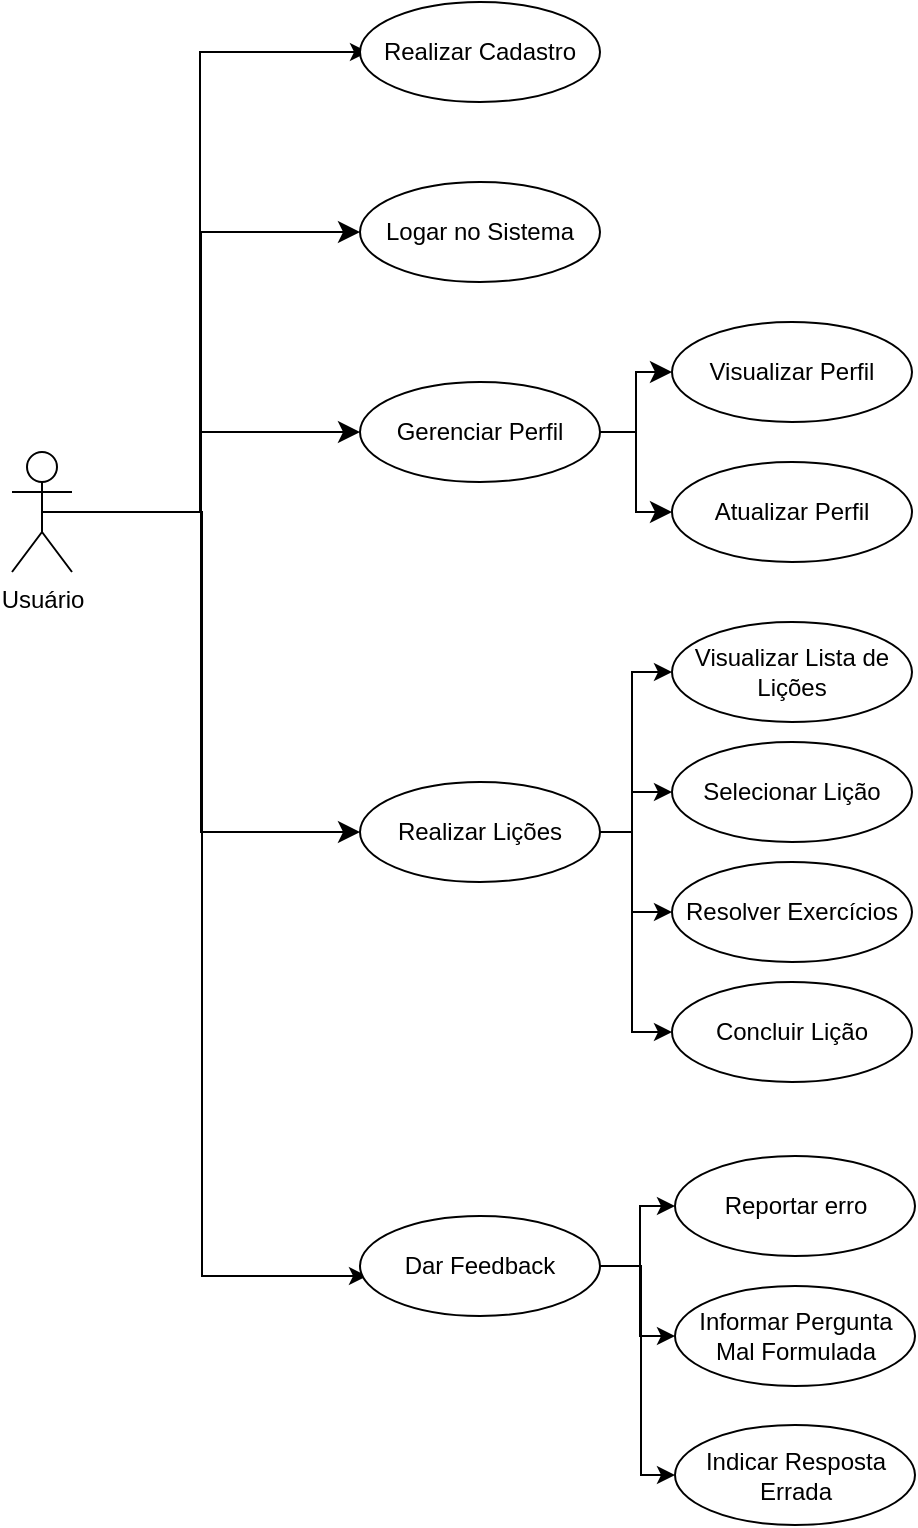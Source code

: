 <mxfile version="24.5.4" type="device">
  <diagram name="Página-1" id="CGBMco2gzK2SNp9o2IB2">
    <mxGraphModel dx="1301" dy="721" grid="1" gridSize="10" guides="1" tooltips="1" connect="1" arrows="1" fold="1" page="1" pageScale="1" pageWidth="827" pageHeight="1169" math="0" shadow="0">
      <root>
        <mxCell id="0" />
        <mxCell id="1" parent="0" />
        <mxCell id="OpKFjFTR_b7xUZBTERK8-35" style="edgeStyle=orthogonalEdgeStyle;rounded=0;orthogonalLoop=1;jettySize=auto;html=1;exitX=0.5;exitY=0.5;exitDx=0;exitDy=0;exitPerimeter=0;entryX=0;entryY=0.5;entryDx=0;entryDy=0;" edge="1" parent="1">
          <mxGeometry relative="1" as="geometry">
            <mxPoint x="139" y="255" as="sourcePoint" />
            <mxPoint x="298" y="25" as="targetPoint" />
            <Array as="points">
              <mxPoint x="214" y="255" />
              <mxPoint x="214" y="25" />
            </Array>
          </mxGeometry>
        </mxCell>
        <mxCell id="OpKFjFTR_b7xUZBTERK8-36" style="edgeStyle=orthogonalEdgeStyle;rounded=0;orthogonalLoop=1;jettySize=auto;html=1;exitX=0.5;exitY=0.5;exitDx=0;exitDy=0;exitPerimeter=0;entryX=0;entryY=0.5;entryDx=0;entryDy=0;" edge="1" parent="1" source="OpKFjFTR_b7xUZBTERK8-1">
          <mxGeometry relative="1" as="geometry">
            <mxPoint x="136.5" y="407" as="sourcePoint" />
            <mxPoint x="297.5" y="637" as="targetPoint" />
            <Array as="points">
              <mxPoint x="215" y="255" />
              <mxPoint x="215" y="637" />
            </Array>
          </mxGeometry>
        </mxCell>
        <mxCell id="OpKFjFTR_b7xUZBTERK8-1" value="Usuário" style="shape=umlActor;verticalLabelPosition=bottom;verticalAlign=top;html=1;outlineConnect=0;" vertex="1" parent="1">
          <mxGeometry x="120" y="225" width="30" height="60" as="geometry" />
        </mxCell>
        <mxCell id="OpKFjFTR_b7xUZBTERK8-2" value="Logar no Sistema" style="ellipse;whiteSpace=wrap;html=1;" vertex="1" parent="1">
          <mxGeometry x="294" y="90" width="120" height="50" as="geometry" />
        </mxCell>
        <mxCell id="OpKFjFTR_b7xUZBTERK8-3" value="Gerenciar Perfil" style="ellipse;whiteSpace=wrap;html=1;" vertex="1" parent="1">
          <mxGeometry x="294" y="190" width="120" height="50" as="geometry" />
        </mxCell>
        <mxCell id="OpKFjFTR_b7xUZBTERK8-49" style="edgeStyle=orthogonalEdgeStyle;rounded=0;orthogonalLoop=1;jettySize=auto;html=1;exitX=1;exitY=0.5;exitDx=0;exitDy=0;entryX=0;entryY=0.5;entryDx=0;entryDy=0;" edge="1" parent="1" source="OpKFjFTR_b7xUZBTERK8-5" target="OpKFjFTR_b7xUZBTERK8-45">
          <mxGeometry relative="1" as="geometry">
            <Array as="points">
              <mxPoint x="430" y="415" />
              <mxPoint x="430" y="335" />
            </Array>
          </mxGeometry>
        </mxCell>
        <mxCell id="OpKFjFTR_b7xUZBTERK8-50" style="edgeStyle=orthogonalEdgeStyle;rounded=0;orthogonalLoop=1;jettySize=auto;html=1;exitX=1;exitY=0.5;exitDx=0;exitDy=0;" edge="1" parent="1" source="OpKFjFTR_b7xUZBTERK8-5" target="OpKFjFTR_b7xUZBTERK8-46">
          <mxGeometry relative="1" as="geometry">
            <Array as="points">
              <mxPoint x="430" y="415" />
              <mxPoint x="430" y="395" />
            </Array>
          </mxGeometry>
        </mxCell>
        <mxCell id="OpKFjFTR_b7xUZBTERK8-51" style="edgeStyle=orthogonalEdgeStyle;rounded=0;orthogonalLoop=1;jettySize=auto;html=1;exitX=1;exitY=0.5;exitDx=0;exitDy=0;" edge="1" parent="1" source="OpKFjFTR_b7xUZBTERK8-5" target="OpKFjFTR_b7xUZBTERK8-47">
          <mxGeometry relative="1" as="geometry">
            <Array as="points">
              <mxPoint x="430" y="415" />
              <mxPoint x="430" y="455" />
            </Array>
          </mxGeometry>
        </mxCell>
        <mxCell id="OpKFjFTR_b7xUZBTERK8-52" style="edgeStyle=orthogonalEdgeStyle;rounded=0;orthogonalLoop=1;jettySize=auto;html=1;exitX=1;exitY=0.5;exitDx=0;exitDy=0;entryX=0;entryY=0.5;entryDx=0;entryDy=0;" edge="1" parent="1" source="OpKFjFTR_b7xUZBTERK8-5" target="OpKFjFTR_b7xUZBTERK8-48">
          <mxGeometry relative="1" as="geometry">
            <Array as="points">
              <mxPoint x="430" y="415" />
              <mxPoint x="430" y="515" />
            </Array>
          </mxGeometry>
        </mxCell>
        <mxCell id="OpKFjFTR_b7xUZBTERK8-5" value="Realizar Lições" style="ellipse;whiteSpace=wrap;html=1;" vertex="1" parent="1">
          <mxGeometry x="294" y="390" width="120" height="50" as="geometry" />
        </mxCell>
        <mxCell id="OpKFjFTR_b7xUZBTERK8-6" value="Visualizar Perfil" style="ellipse;whiteSpace=wrap;html=1;" vertex="1" parent="1">
          <mxGeometry x="450" y="160" width="120" height="50" as="geometry" />
        </mxCell>
        <mxCell id="OpKFjFTR_b7xUZBTERK8-7" value="Atualizar Perfil" style="ellipse;whiteSpace=wrap;html=1;" vertex="1" parent="1">
          <mxGeometry x="450" y="230" width="120" height="50" as="geometry" />
        </mxCell>
        <mxCell id="OpKFjFTR_b7xUZBTERK8-8" value="" style="edgeStyle=elbowEdgeStyle;elbow=horizontal;endArrow=classic;html=1;curved=0;rounded=0;endSize=8;startSize=8;" edge="1" parent="1" source="OpKFjFTR_b7xUZBTERK8-3" target="OpKFjFTR_b7xUZBTERK8-6">
          <mxGeometry width="50" height="50" relative="1" as="geometry">
            <mxPoint x="310" y="300" as="sourcePoint" />
            <mxPoint x="360" y="250" as="targetPoint" />
          </mxGeometry>
        </mxCell>
        <mxCell id="OpKFjFTR_b7xUZBTERK8-9" value="" style="edgeStyle=elbowEdgeStyle;elbow=horizontal;endArrow=classic;html=1;curved=0;rounded=0;endSize=8;startSize=8;" edge="1" parent="1" source="OpKFjFTR_b7xUZBTERK8-3" target="OpKFjFTR_b7xUZBTERK8-7">
          <mxGeometry width="50" height="50" relative="1" as="geometry">
            <mxPoint x="310" y="300" as="sourcePoint" />
            <mxPoint x="360" y="250" as="targetPoint" />
          </mxGeometry>
        </mxCell>
        <mxCell id="OpKFjFTR_b7xUZBTERK8-28" value="" style="edgeStyle=elbowEdgeStyle;elbow=horizontal;endArrow=classic;html=1;curved=0;rounded=0;endSize=8;startSize=8;exitX=0.5;exitY=0.5;exitDx=0;exitDy=0;exitPerimeter=0;" edge="1" parent="1" source="OpKFjFTR_b7xUZBTERK8-1" target="OpKFjFTR_b7xUZBTERK8-5">
          <mxGeometry width="50" height="50" relative="1" as="geometry">
            <mxPoint x="310" y="380" as="sourcePoint" />
            <mxPoint x="360" y="330" as="targetPoint" />
          </mxGeometry>
        </mxCell>
        <mxCell id="OpKFjFTR_b7xUZBTERK8-29" value="" style="edgeStyle=elbowEdgeStyle;elbow=horizontal;endArrow=classic;html=1;curved=0;rounded=0;endSize=8;startSize=8;exitX=0.5;exitY=0.5;exitDx=0;exitDy=0;exitPerimeter=0;" edge="1" parent="1" source="OpKFjFTR_b7xUZBTERK8-1" target="OpKFjFTR_b7xUZBTERK8-3">
          <mxGeometry width="50" height="50" relative="1" as="geometry">
            <mxPoint x="310" y="380" as="sourcePoint" />
            <mxPoint x="360" y="330" as="targetPoint" />
          </mxGeometry>
        </mxCell>
        <mxCell id="OpKFjFTR_b7xUZBTERK8-30" value="" style="edgeStyle=elbowEdgeStyle;elbow=horizontal;endArrow=classic;html=1;curved=0;rounded=0;endSize=8;startSize=8;exitX=0.5;exitY=0.5;exitDx=0;exitDy=0;exitPerimeter=0;" edge="1" parent="1" source="OpKFjFTR_b7xUZBTERK8-1" target="OpKFjFTR_b7xUZBTERK8-2">
          <mxGeometry width="50" height="50" relative="1" as="geometry">
            <mxPoint x="310" y="380" as="sourcePoint" />
            <mxPoint x="300" y="300" as="targetPoint" />
          </mxGeometry>
        </mxCell>
        <mxCell id="OpKFjFTR_b7xUZBTERK8-33" value="Realizar Cadastro" style="ellipse;whiteSpace=wrap;html=1;" vertex="1" parent="1">
          <mxGeometry x="294" width="120" height="50" as="geometry" />
        </mxCell>
        <mxCell id="OpKFjFTR_b7xUZBTERK8-42" style="edgeStyle=orthogonalEdgeStyle;rounded=0;orthogonalLoop=1;jettySize=auto;html=1;exitX=1;exitY=0.5;exitDx=0;exitDy=0;" edge="1" parent="1" source="OpKFjFTR_b7xUZBTERK8-34" target="OpKFjFTR_b7xUZBTERK8-39">
          <mxGeometry relative="1" as="geometry" />
        </mxCell>
        <mxCell id="OpKFjFTR_b7xUZBTERK8-43" style="edgeStyle=orthogonalEdgeStyle;rounded=0;orthogonalLoop=1;jettySize=auto;html=1;exitX=1;exitY=0.5;exitDx=0;exitDy=0;" edge="1" parent="1" source="OpKFjFTR_b7xUZBTERK8-34" target="OpKFjFTR_b7xUZBTERK8-40">
          <mxGeometry relative="1" as="geometry" />
        </mxCell>
        <mxCell id="OpKFjFTR_b7xUZBTERK8-44" style="edgeStyle=orthogonalEdgeStyle;rounded=0;orthogonalLoop=1;jettySize=auto;html=1;exitX=1;exitY=0.5;exitDx=0;exitDy=0;entryX=0;entryY=0.5;entryDx=0;entryDy=0;" edge="1" parent="1" source="OpKFjFTR_b7xUZBTERK8-34" target="OpKFjFTR_b7xUZBTERK8-41">
          <mxGeometry relative="1" as="geometry">
            <Array as="points">
              <mxPoint x="434.5" y="632" />
              <mxPoint x="434.5" y="737" />
            </Array>
          </mxGeometry>
        </mxCell>
        <mxCell id="OpKFjFTR_b7xUZBTERK8-34" value="Dar Feedback" style="ellipse;whiteSpace=wrap;html=1;" vertex="1" parent="1">
          <mxGeometry x="294" y="607" width="120" height="50" as="geometry" />
        </mxCell>
        <mxCell id="OpKFjFTR_b7xUZBTERK8-39" value="Reportar erro" style="ellipse;whiteSpace=wrap;html=1;" vertex="1" parent="1">
          <mxGeometry x="451.5" y="577" width="120" height="50" as="geometry" />
        </mxCell>
        <mxCell id="OpKFjFTR_b7xUZBTERK8-40" value="Informar Pergunta Mal Formulada" style="ellipse;whiteSpace=wrap;html=1;" vertex="1" parent="1">
          <mxGeometry x="451.5" y="642" width="120" height="50" as="geometry" />
        </mxCell>
        <mxCell id="OpKFjFTR_b7xUZBTERK8-41" value="Indicar Resposta Errada" style="ellipse;whiteSpace=wrap;html=1;" vertex="1" parent="1">
          <mxGeometry x="451.5" y="711.5" width="120" height="50" as="geometry" />
        </mxCell>
        <mxCell id="OpKFjFTR_b7xUZBTERK8-45" value="Visualizar Lista de Lições" style="ellipse;whiteSpace=wrap;html=1;" vertex="1" parent="1">
          <mxGeometry x="450" y="310" width="120" height="50" as="geometry" />
        </mxCell>
        <mxCell id="OpKFjFTR_b7xUZBTERK8-46" value="Selecionar Lição" style="ellipse;whiteSpace=wrap;html=1;" vertex="1" parent="1">
          <mxGeometry x="450" y="370" width="120" height="50" as="geometry" />
        </mxCell>
        <mxCell id="OpKFjFTR_b7xUZBTERK8-47" value="Resolver Exercícios" style="ellipse;whiteSpace=wrap;html=1;" vertex="1" parent="1">
          <mxGeometry x="450" y="430" width="120" height="50" as="geometry" />
        </mxCell>
        <mxCell id="OpKFjFTR_b7xUZBTERK8-48" value="Concluir Lição" style="ellipse;whiteSpace=wrap;html=1;" vertex="1" parent="1">
          <mxGeometry x="450" y="490" width="120" height="50" as="geometry" />
        </mxCell>
      </root>
    </mxGraphModel>
  </diagram>
</mxfile>
